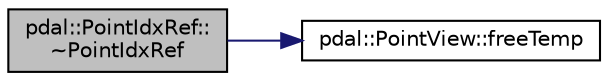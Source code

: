digraph "pdal::PointIdxRef::~PointIdxRef"
{
  edge [fontname="Helvetica",fontsize="10",labelfontname="Helvetica",labelfontsize="10"];
  node [fontname="Helvetica",fontsize="10",shape=record];
  rankdir="LR";
  Node1 [label="pdal::PointIdxRef::\l~PointIdxRef",height=0.2,width=0.4,color="black", fillcolor="grey75", style="filled", fontcolor="black"];
  Node1 -> Node2 [color="midnightblue",fontsize="10",style="solid",fontname="Helvetica"];
  Node2 [label="pdal::PointView::freeTemp",height=0.2,width=0.4,color="black", fillcolor="white", style="filled",URL="$classpdal_1_1PointView.html#aee603d5b1f35f764926716098508e51d"];
}
